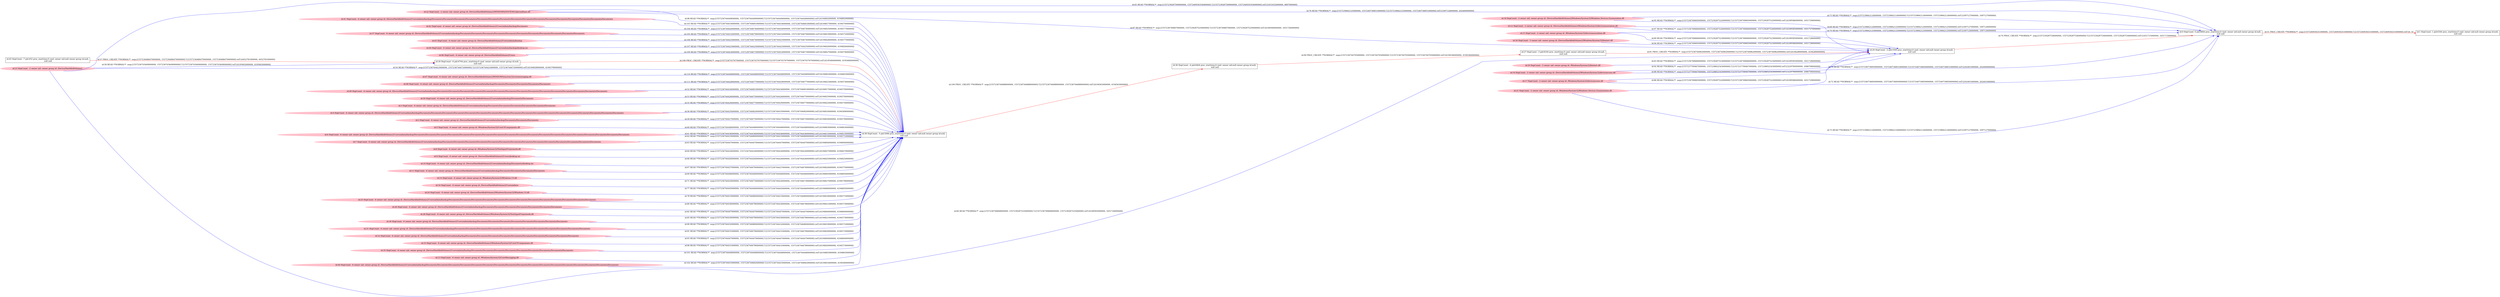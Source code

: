 digraph  {
rankdir=LR
"0"[color=black,label="id:0 HopCount: 0 pid:6844 proc_starttime:0 cmd: owner uid:null owner group id:null,\n null null", shape=box,style=solid];
"1"[color=black,label="id:1 HopCount: 1 pid:6344 proc_starttime:0 cmd: owner uid:null owner group id:null,\n null null", shape=box,style=solid];
"0" -> "1" [id=51,__obj="PROC_CREATE"color=red,label="id:51 PROC_CREATE **NORMAL**  seqs:[1557240939251000000, 1557240939251000000] T:[1557240939251000000, 1557240939251000000] relT:[0, 0]",style=solid];
"49"[color=pink,label="id:49 HopCount: -6 owner uid: owner group id: /Device/HarddiskVolume2/Users/admin/backup/Documents/Documents/Documents/Documents/Documents/Documents/Documents/Documents/Documents/Documents/Documents/Documents/Documents/Documents/Documents ", shape=oval,style=filled];
"38"[color=black,label="id:38 HopCount: -5 pid:5096 proc_starttime:0 cmd: owner uid:null owner group id:null,\n null null", shape=box,style=solid];
"49" -> "38" [id=52,__obj="READ"color=blue,label="id:52 READ **NORMAL**  seqs:[1557236744434000000, 1557236744681000000] T:[1557236744434000000, 1557236744681000000] relT:[4194817000000, 4194570000000]",style=solid];
"50"[color=pink,label="id:50 HopCount: -6 owner uid: owner group id: /Device/HarddiskVolume2/Users/admin/backup/Documents/Documents ", shape=oval,style=filled];
"50" -> "38" [id=53,__obj="READ"color=blue,label="id:53 READ **NORMAL**  seqs:[1557236744426000000, 1557236744675000000] T:[1557236744426000000, 1557236744675000000] relT:[4194825000000, 4194576000000]",style=solid];
"23"[color=pink,label="id:23 HopCount: -2 owner uid: owner group id: /Device/HarddiskVolume2 ", shape=oval,style=filled];
"23" -> "38" [id=54,__obj="READ"color=blue,label="id:54 READ **NORMAL**  seqs:[1557236744423000000, 1557236744672000000] T:[1557236744423000000, 1557236744672000000] relT:[4194828000000, 4194579000000]",style=solid];
"3"[color=pink,label="id:3 HopCount: -6 owner uid: owner group id: /Device/HarddiskVolume2/Users/admin/backup/Documents/Documents/Documents/Documents/Documents/Documents ", shape=oval,style=filled];
"3" -> "38" [id=55,__obj="READ"color=blue,label="id:55 READ **NORMAL**  seqs:[1557236744429000000, 1557236744677000000] T:[1557236744429000000, 1557236744677000000] relT:[4194822000000, 4194574000000]",style=solid];
"4"[color=pink,label="id:4 HopCount: -6 owner uid: owner group id: /Device/HarddiskVolume2/Users/admin/backup/Documents/Documents/Documents/Documents/Documents/Documents/Documents/Documents/Documents/Documents/Documents/Documents/Documents/Documents/Documents/Documents/Documents/Documents ", shape=oval,style=filled];
"4" -> "38" [id=56,__obj="READ"color=blue,label="id:56 READ **NORMAL**  seqs:[1557236744435000000, 1557236744682000000] T:[1557236744435000000, 1557236744682000000] relT:[4194816000000, 4194569000000]",style=solid];
"45"[color=black,label="id:45 HopCount: -7 pid:452 proc_starttime:0 cmd: owner uid:null owner group id:null,\n null null", shape=box,style=solid];
"39"[color=black,label="id:39 HopCount: -6 pid:4704 proc_starttime:0 cmd: owner uid:null owner group id:null,\n null null", shape=box,style=solid];
"45" -> "39" [id=57,__obj="PROC_CREATE"color=red,label="id:57 PROC_CREATE **NORMAL**  seqs:[1557236486470000000, 1557236486470000000] T:[1557236486470000000, 1557236486470000000] relT:[4452781000000, 4452781000000]",style=solid];
"23" -> "39" [id=58,__obj="READ"color=blue,label="id:58 READ **NORMAL**  seqs:[1557236743649000000, 1557236743649000000] T:[1557236743649000000, 1557236743649000000] relT:[4195602000000, 4195602000000]",style=solid];
"2"[color=pink,label="id:2 HopCount: -6 owner uid: owner group id: /Device/HarddiskVolume2/Users/admin/backup/Documents/Documents/Documents ", shape=oval,style=filled];
"2" -> "38" [id=59,__obj="READ"color=blue,label="id:59 READ **NORMAL**  seqs:[1557236744427000000, 1557236744675000000] T:[1557236744427000000, 1557236744675000000] relT:[4194824000000, 4194576000000]",style=solid];
"5"[color=pink,label="id:5 HopCount: -6 owner uid: owner group id: /Windows/System32/CoreUIComponents.dll ", shape=oval,style=filled];
"5" -> "38" [id=60,__obj="READ"color=blue,label="id:60 READ **NORMAL**  seqs:[1557236744448000000, 1557236744448000000] T:[1557236744448000000, 1557236744448000000] relT:[4194803000000, 4194803000000]",style=solid];
"6"[color=pink,label="id:6 HopCount: -6 owner uid: owner group id: /Device/HarddiskVolume2/Users/admin/backup/Documents/Documents/Documents/Documents/Documents/Documents/Documents/Documents/Documents/Documents/Documents/Documents/Documents/Documents/Documents/Documents/Documents/Documents/Documents ", shape=oval,style=filled];
"6" -> "38" [id=61,__obj="READ"color=blue,label="id:61 READ **NORMAL**  seqs:[1557236744436000000, 1557236744436000000] T:[1557236744436000000, 1557236744436000000] relT:[4194815000000, 4194815000000]",style=solid];
"7"[color=pink,label="id:7 HopCount: -6 owner uid: owner group id: /Device/HarddiskVolume2/Users/admin/backup/Documents/Documents/Documents/Documents/Documents/Documents/Documents/Documents/Documents/Documents/Documents/Documents/Documents/Documents ", shape=oval,style=filled];
"7" -> "38" [id=62,__obj="READ"color=blue,label="id:62 READ **NORMAL**  seqs:[1557236744433000000, 1557236744680000000] T:[1557236744433000000, 1557236744680000000] relT:[4194818000000, 4194571000000]",style=solid];
"8"[color=pink,label="id:8 HopCount: -6 owner uid: owner group id: /Windows/System32/TextInputFramework.dll ", shape=oval,style=filled];
"8" -> "38" [id=63,__obj="READ"color=blue,label="id:63 READ **NORMAL**  seqs:[1557236744447000000, 1557236744447000000] T:[1557236744447000000, 1557236744447000000] relT:[4194804000000, 4194804000000]",style=solid];
"9"[color=pink,label="id:9 HopCount: -6 owner uid: owner group id: /Device/HarddiskVolume2/Users/desktop.ini ", shape=oval,style=filled];
"9" -> "38" [id=64,__obj="READ"color=blue,label="id:64 READ **NORMAL**  seqs:[1557236744424000000, 1557236744424000000] T:[1557236744424000000, 1557236744424000000] relT:[4194827000000, 4194827000000]",style=solid];
"23" -> "0" [id=65,__obj="READ"color=blue,label="id:65 READ **NORMAL**  seqs:[1557239287599000000, 1557240930354000000] T:[1557239287599000000, 1557240930354000000] relT:[1651652000000, 8897000000]",style=solid];
"10"[color=pink,label="id:10 HopCount: -6 owner uid: owner group id: /Device/HarddiskVolume2/Users/admin/backup/Documents/desktop.ini ", shape=oval,style=filled];
"10" -> "38" [id=66,__obj="READ"color=blue,label="id:66 READ **NORMAL**  seqs:[1557236744426000000, 1557236744426000000] T:[1557236744426000000, 1557236744426000000] relT:[4194825000000, 4194825000000]",style=solid];
"11"[color=pink,label="id:11 HopCount: -6 owner uid: owner group id: /Device/HarddiskVolume2/Users/admin/backup/Documents/Documents/Documents/Documents ", shape=oval,style=filled];
"11" -> "38" [id=67,__obj="READ"color=blue,label="id:67 READ **NORMAL**  seqs:[1557236744427000000, 1557236744676000000] T:[1557236744427000000, 1557236744676000000] relT:[4194824000000, 4194575000000]",style=solid];
"12"[color=pink,label="id:12 HopCount: -2 owner uid: owner group id: /Device/HarddiskVolume2/Windows/System32/deviceassociation.dll ", shape=oval,style=filled];
"12" -> "0" [id=68,__obj="READ"color=blue,label="id:68 READ **NORMAL**  seqs:[1557239842124000000, 1557239842125000000] T:[1557239842124000000, 1557239842125000000] relT:[1097127000000, 1097126000000]",style=solid];
"14"[color=pink,label="id:14 HopCount: -6 owner uid: owner group id: /Windows/System32/Windows.UI.dll ", shape=oval,style=filled];
"14" -> "38" [id=69,__obj="READ"color=blue,label="id:69 READ **NORMAL**  seqs:[1557236744446000000, 1557236744446000000] T:[1557236744446000000, 1557236744446000000] relT:[4194805000000, 4194805000000]",style=solid];
"15"[color=pink,label="id:15 HopCount: -2 owner uid: owner group id: /Windows/System32/deviceassociation.dll ", shape=oval,style=filled];
"15" -> "0" [id=70,__obj="READ"color=blue,label="id:70 READ **NORMAL**  seqs:[1557239842125000000, 1557239842125000000] T:[1557239842125000000, 1557239842125000000] relT:[1097126000000, 1097126000000]",style=solid];
"16"[color=pink,label="id:16 HopCount: -6 owner uid: owner group id: /Device/HarddiskVolume2/Users/admin ", shape=oval,style=filled];
"16" -> "38" [id=71,__obj="READ"color=blue,label="id:71 READ **NORMAL**  seqs:[1557236744424000000, 1557236744673000000] T:[1557236744424000000, 1557236744673000000] relT:[4194827000000, 4194578000000]",style=solid];
"17"[color=pink,label="id:17 HopCount: -2 owner uid: owner group id: /Windows/System32/deviceaccess.dll ", shape=oval,style=filled];
"17" -> "0" [id=72,__obj="READ"color=blue,label="id:72 READ **NORMAL**  seqs:[1557240736850000000, 1557240736850000000] T:[1557240736850000000, 1557240736850000000] relT:[202401000000, 202401000000]",style=solid];
"18"[color=pink,label="id:18 HopCount: -2 owner uid: owner group id: /Device/HarddiskVolume2/Windows/System32/Windows.Devices.Enumeration.dll ", shape=oval,style=filled];
"18" -> "0" [id=73,__obj="READ"color=blue,label="id:73 READ **NORMAL**  seqs:[1557239842124000000, 1557239842124000000] T:[1557239842124000000, 1557239842124000000] relT:[1097127000000, 1097127000000]",style=solid];
"20"[color=black,label="id:20 HopCount: -2 pid:5500 proc_starttime:0 cmd: owner uid:null owner group id:null,\n null null", shape=box,style=solid];
"20" -> "0" [id=74,__obj="PROC_CREATE"color=red,label="id:74 PROC_CREATE **NORMAL**  seqs:[1557239287536000000, 1557239287536000000] T:[1557239287536000000, 1557239287536000000] relT:[1651715000000, 1651715000000]",style=solid];
"21"[color=pink,label="id:21 HopCount: -2 owner uid: owner group id: /Windows/System32/Windows.Devices.Enumeration.dll ", shape=oval,style=filled];
"21" -> "0" [id=75,__obj="READ"color=blue,label="id:75 READ **NORMAL**  seqs:[1557239842124000000, 1557239842124000000] T:[1557239842124000000, 1557239842124000000] relT:[1097127000000, 1097127000000]",style=solid];
"22"[color=pink,label="id:22 HopCount: -2 owner uid: owner group id: /Device/HarddiskVolume2/WINDOWS/SYSTEM32/kernelbase.dll ", shape=oval,style=filled];
"22" -> "0" [id=76,__obj="READ"color=blue,label="id:76 READ **NORMAL**  seqs:[1557239842125000000, 1557240736851000000] T:[1557239842125000000, 1557240736851000000] relT:[1097126000000, 202400000000]",style=solid];
"24"[color=pink,label="id:24 HopCount: -6 owner uid: owner group id: /Device/HarddiskVolume2/Windows/System32/Windows.UI.dll ", shape=oval,style=filled];
"24" -> "38" [id=77,__obj="READ"color=blue,label="id:77 READ **NORMAL**  seqs:[1557236744445000000, 1557236744446000000] T:[1557236744445000000, 1557236744446000000] relT:[4194806000000, 4194805000000]",style=solid];
"25"[color=pink,label="id:25 HopCount: -6 owner uid: owner group id: /Device/HarddiskVolume2/Users/admin/backup/Documents/Documents/Documents/Documents/Documents/Documents/Documents/Documents/Documents/Documents/Documents/Documents/Documents ", shape=oval,style=filled];
"25" -> "38" [id=78,__obj="READ"color=blue,label="id:78 READ **NORMAL**  seqs:[1557236744433000000, 1557236744680000000] T:[1557236744433000000, 1557236744680000000] relT:[4194818000000, 4194571000000]",style=solid];
"19"[color=pink,label="id:19 HopCount: -2 owner uid: owner group id: /Device/HarddiskVolume2/Windows/System32/deviceaccess.dll ", shape=oval,style=filled];
"19" -> "0" [id=79,__obj="READ"color=blue,label="id:79 READ **NORMAL**  seqs:[1557240736850000000, 1557240736851000000] T:[1557240736850000000, 1557240736851000000] relT:[202401000000, 202400000000]",style=solid];
"26"[color=pink,label="id:26 HopCount: -6 owner uid: owner group id: /Device/HarddiskVolume2/Users/admin/backup/Documents/Documents/Documents/Documents/Documents/Documents/Documents ", shape=oval,style=filled];
"26" -> "38" [id=80,__obj="READ"color=blue,label="id:80 READ **NORMAL**  seqs:[1557236744430000000, 1557236744678000000] T:[1557236744430000000, 1557236744678000000] relT:[4194821000000, 4194573000000]",style=solid];
"27"[color=black,label="id:27 HopCount: -3 pid:8164 proc_starttime:0 cmd: owner uid:null owner group id:null,\n null null", shape=box,style=solid];
"27" -> "20" [id=81,__obj="PROC_CREATE"color=red,label="id:81 PROC_CREATE **NORMAL**  seqs:[1557236744962000000, 1557236744962000000] T:[1557236744962000000, 1557236744962000000] relT:[4194289000000, 4194289000000]",style=solid];
"28"[color=pink,label="id:28 HopCount: -6 owner uid: owner group id: /Device/HarddiskVolume2/Windows/System32/TextInputFramework.dll ", shape=oval,style=filled];
"28" -> "38" [id=82,__obj="READ"color=blue,label="id:82 READ **NORMAL**  seqs:[1557236744447000000, 1557236744447000000] T:[1557236744447000000, 1557236744447000000] relT:[4194804000000, 4194804000000]",style=solid];
"29"[color=pink,label="id:29 HopCount: -3 owner uid: owner group id: /Windows/System32/biwinrt.dll ", shape=oval,style=filled];
"29" -> "20" [id=83,__obj="READ"color=blue,label="id:83 READ **NORMAL**  seqs:[1557236749666000000, 1557239287523000000] T:[1557236749666000000, 1557239287523000000] relT:[4189585000000, 1651728000000]",style=solid];
"23" -> "20" [id=84,__obj="READ"color=blue,label="id:84 READ **NORMAL**  seqs:[1557236749668000000, 1557239287525000000] T:[1557236749668000000, 1557239287525000000] relT:[4189583000000, 1651726000000]",style=solid];
"30"[color=pink,label="id:30 HopCount: -6 owner uid: owner group id: /Device/HarddiskVolume2/Users/admin/backup/Documents/Documents/Documents/Documents/Documents/Documents/Documents/Documents ", shape=oval,style=filled];
"30" -> "38" [id=85,__obj="READ"color=blue,label="id:85 READ **NORMAL**  seqs:[1557236744430000000, 1557236744678000000] T:[1557236744430000000, 1557236744678000000] relT:[4194821000000, 4194573000000]",style=solid];
"21" -> "20" [id=86,__obj="READ"color=blue,label="id:86 READ **NORMAL**  seqs:[1557236749665000000, 1557239287522000000] T:[1557236749665000000, 1557239287522000000] relT:[4189586000000, 1651729000000]",style=solid];
"22" -> "20" [id=87,__obj="READ"color=blue,label="id:87 READ **NORMAL**  seqs:[1557236749667000000, 1557239287525000000] T:[1557236749667000000, 1557239287525000000] relT:[4189584000000, 1651726000000]",style=solid];
"17" -> "20" [id=88,__obj="READ"color=blue,label="id:88 READ **NORMAL**  seqs:[1557237709467000000, 1557238852543000000] T:[1557237709467000000, 1557238852543000000] relT:[3229784000000, 2086708000000]",style=solid];
"15" -> "20" [id=89,__obj="READ"color=blue,label="id:89 READ **NORMAL**  seqs:[1557236749666000000, 1557239287523000000] T:[1557236749666000000, 1557239287523000000] relT:[4189585000000, 1651728000000]",style=solid];
"31"[color=pink,label="id:31 HopCount: -6 owner uid: owner group id: /Device/HarddiskVolume2/Users/admin/backup/Documents/Documents/Documents/Documents/Documents/Documents/Documents/Documents/Documents/Documents/Documents/Documents ", shape=oval,style=filled];
"31" -> "38" [id=90,__obj="READ"color=blue,label="id:90 READ **NORMAL**  seqs:[1557236744432000000, 1557236744680000000] T:[1557236744432000000, 1557236744680000000] relT:[4194819000000, 4194571000000]",style=solid];
"32"[color=pink,label="id:32 HopCount: -6 owner uid: owner group id: /Device/HarddiskVolume2/Users/admin/backup/Documents/Documents/Documents/Documents/Documents/Documents/Documents/Documents/Documents/Documents ", shape=oval,style=filled];
"32" -> "38" [id=91,__obj="READ"color=blue,label="id:91 READ **NORMAL**  seqs:[1557236744431000000, 1557236744679000000] T:[1557236744431000000, 1557236744679000000] relT:[4194820000000, 4194572000000]",style=solid];
"19" -> "20" [id=92,__obj="READ"color=blue,label="id:92 READ **NORMAL**  seqs:[1557237709467000000, 1557238852543000000] T:[1557237709467000000, 1557238852543000000] relT:[3229784000000, 2086708000000]",style=solid];
"33"[color=pink,label="id:33 HopCount: -6 owner uid: owner group id: /Device/HarddiskVolume2/Windows/System32/CoreUIComponents.dll ", shape=oval,style=filled];
"33" -> "38" [id=93,__obj="READ"color=blue,label="id:93 READ **NORMAL**  seqs:[1557236744447000000, 1557236744447000000] T:[1557236744447000000, 1557236744447000000] relT:[4194804000000, 4194804000000]",style=solid];
"34"[color=pink,label="id:34 HopCount: -3 owner uid: owner group id: /Device/HarddiskVolume2/Windows/System32/biwinrt.dll ", shape=oval,style=filled];
"34" -> "20" [id=94,__obj="READ"color=blue,label="id:94 READ **NORMAL**  seqs:[1557236749665000000, 1557239287523000000] T:[1557236749665000000, 1557239287523000000] relT:[4189586000000, 1651728000000]",style=solid];
"18" -> "20" [id=95,__obj="READ"color=blue,label="id:95 READ **NORMAL**  seqs:[1557236749665000000, 1557239287522000000] T:[1557236749665000000, 1557239287522000000] relT:[4189586000000, 1651729000000]",style=solid];
"35"[color=pink,label="id:35 HopCount: -6 owner uid: owner group id: /Device/HarddiskVolume2/Users/admin/backup/Documents/Documents/Documents/Documents/Documents/Documents/Documents/Documents/Documents ", shape=oval,style=filled];
"35" -> "38" [id=96,__obj="READ"color=blue,label="id:96 READ **NORMAL**  seqs:[1557236744431000000, 1557236744678000000] T:[1557236744431000000, 1557236744678000000] relT:[4194820000000, 4194573000000]",style=solid];
"12" -> "20" [id=97,__obj="READ"color=blue,label="id:97 READ **NORMAL**  seqs:[1557236749666000000, 1557239287524000000] T:[1557236749666000000, 1557239287524000000] relT:[4189585000000, 1651727000000]",style=solid];
"22" -> "38" [id=98,__obj="READ"color=blue,label="id:98 READ **NORMAL**  seqs:[1557236744449000000, 1557236744449000000] T:[1557236744449000000, 1557236744449000000] relT:[4194802000000, 4194802000000]",style=solid];
"36"[color=black,label="id:36 HopCount: -4 pid:6404 proc_starttime:0 cmd: owner uid:null owner group id:null,\n null null", shape=box,style=solid];
"36" -> "27" [id=99,__obj="PROC_CREATE"color=red,label="id:99 PROC_CREATE **NORMAL**  seqs:[1557236744705000000, 1557236744705000000] T:[1557236744705000000, 1557236744705000000] relT:[4194546000000, 4194546000000]",style=solid];
"38" -> "36" [id=100,__obj="PROC_CREATE"color=red,label="id:100 PROC_CREATE **NORMAL**  seqs:[1557236744688000000, 1557236744688000000] T:[1557236744688000000, 1557236744688000000] relT:[4194563000000, 4194563000000]",style=solid];
"13"[color=pink,label="id:13 HopCount: -6 owner uid: owner group id: /Windows/System32/CoreMessaging.dll ", shape=oval,style=filled];
"13" -> "38" [id=101,__obj="READ"color=blue,label="id:101 READ **NORMAL**  seqs:[1557236744448000000, 1557236744448000000] T:[1557236744448000000, 1557236744448000000] relT:[4194803000000, 4194803000000]",style=solid];
"40"[color=pink,label="id:40 HopCount: -6 owner uid: owner group id: /Device/HarddiskVolume2/Users/admin/backup/Documents/Documents/Documents/Documents/Documents/Documents/Documents/Documents/Documents/Documents/Documents/Documents/Documents/Documents/Documents/Documents/Documents ", shape=oval,style=filled];
"40" -> "38" [id=102,__obj="READ"color=blue,label="id:102 READ **NORMAL**  seqs:[1557236744435000000, 1557236744682000000] T:[1557236744435000000, 1557236744682000000] relT:[4194816000000, 4194569000000]",style=solid];
"41"[color=pink,label="id:41 HopCount: -6 owner uid: owner group id: /Device/HarddiskVolume2/Users/admin/backup/Documents/Documents/Documents/Documents/Documents/Documents/Documents/Documents/Documents/Documents/Documents/Documents/Documents/Documents/Documents/Documents ", shape=oval,style=filled];
"41" -> "38" [id=103,__obj="READ"color=blue,label="id:103 READ **NORMAL**  seqs:[1557236744434000000, 1557236744681000000] T:[1557236744434000000, 1557236744681000000] relT:[4194817000000, 4194570000000]",style=solid];
"42"[color=pink,label="id:42 HopCount: -6 owner uid: owner group id: /Device/HarddiskVolume2/Users/admin/backup/Documents ", shape=oval,style=filled];
"42" -> "38" [id=104,__obj="READ"color=blue,label="id:104 READ **NORMAL**  seqs:[1557236744426000000, 1557236744674000000] T:[1557236744426000000, 1557236744674000000] relT:[4194825000000, 4194577000000]",style=solid];
"37"[color=pink,label="id:37 HopCount: -6 owner uid: owner group id: /Device/HarddiskVolume2/Users/admin/backup/Documents/Documents/Documents/Documents/Documents/Documents/Documents/Documents/Documents/Documents/Documents ", shape=oval,style=filled];
"37" -> "38" [id=105,__obj="READ"color=blue,label="id:105 READ **NORMAL**  seqs:[1557236744432000000, 1557236744679000000] T:[1557236744432000000, 1557236744679000000] relT:[4194819000000, 4194572000000]",style=solid];
"43"[color=pink,label="id:43 HopCount: -6 owner uid: owner group id: /Device/HarddiskVolume2/Users/admin/backup ", shape=oval,style=filled];
"43" -> "38" [id=106,__obj="READ"color=blue,label="id:106 READ **NORMAL**  seqs:[1557236744425000000, 1557236744674000000] T:[1557236744425000000, 1557236744674000000] relT:[4194826000000, 4194577000000]",style=solid];
"44"[color=pink,label="id:44 HopCount: -6 owner uid: owner group id: /Device/HarddiskVolume2/Users/admin/backup/desktop.ini ", shape=oval,style=filled];
"44" -> "38" [id=107,__obj="READ"color=blue,label="id:107 READ **NORMAL**  seqs:[1557236744425000000, 1557236744425000000] T:[1557236744425000000, 1557236744425000000] relT:[4194826000000, 4194826000000]",style=solid];
"39" -> "38" [id=108,__obj="PROC_CREATE"color=red,label="id:108 PROC_CREATE **NORMAL**  seqs:[1557236743767000000, 1557236743767000000] T:[1557236743767000000, 1557236743767000000] relT:[4195484000000, 4195484000000]",style=solid];
"46"[color=pink,label="id:46 HopCount: -6 owner uid: owner group id: /Device/HarddiskVolume2/Users ", shape=oval,style=filled];
"46" -> "38" [id=109,__obj="READ"color=blue,label="id:109 READ **NORMAL**  seqs:[1557236744424000000, 1557236744673000000] T:[1557236744424000000, 1557236744673000000] relT:[4194827000000, 4194578000000]",style=solid];
"47"[color=pink,label="id:47 HopCount: -6 owner uid: owner group id: /Device/HarddiskVolume2/WINDOWS/system32/coremessaging.dll ", shape=oval,style=filled];
"47" -> "38" [id=110,__obj="READ"color=blue,label="id:110 READ **NORMAL**  seqs:[1557236744448000000, 1557236744448000000] T:[1557236744448000000, 1557236744448000000] relT:[4194803000000, 4194803000000]",style=solid];
"48"[color=pink,label="id:48 HopCount: -6 owner uid: owner group id: /Device/HarddiskVolume2/Users/admin/backup/Documents/Documents/Documents/Documents/Documents ", shape=oval,style=filled];
"48" -> "38" [id=111,__obj="READ"color=blue,label="id:111 READ **NORMAL**  seqs:[1557236744428000000, 1557236744677000000] T:[1557236744428000000, 1557236744677000000] relT:[4194823000000, 4194574000000]",style=solid];
}